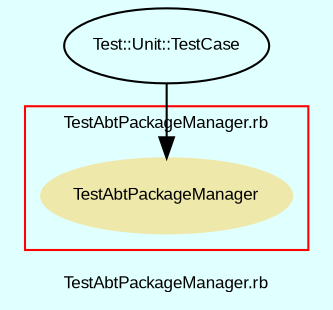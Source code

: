 digraph TopLevel {
    compound = true
    bgcolor = lightcyan1
    fontname = Arial
    fontsize = 8
    label = "TestAbtPackageManager.rb"
    node [
        fontname = Arial,
        fontsize = 8,
        color = black
    ]

    subgraph cluster_14 {
        fontname = Arial
        color = red
        label = "TestAbtPackageManager.rb"
        TestAbtPackageManager [
            fontcolor = black,
            URL = "classes/TestAbtPackageManager.html",
            shape = ellipse,
            color = palegoldenrod,
            style = filled,
            label = "TestAbtPackageManager"
        ]

    }

    Test__Unit__TestCase [
        URL = "classes/Test/Unit/TestCase.html",
        label = "Test::Unit::TestCase"
    ]

    Test__Unit__TestCase -> TestAbtPackageManager [

    ]

}

